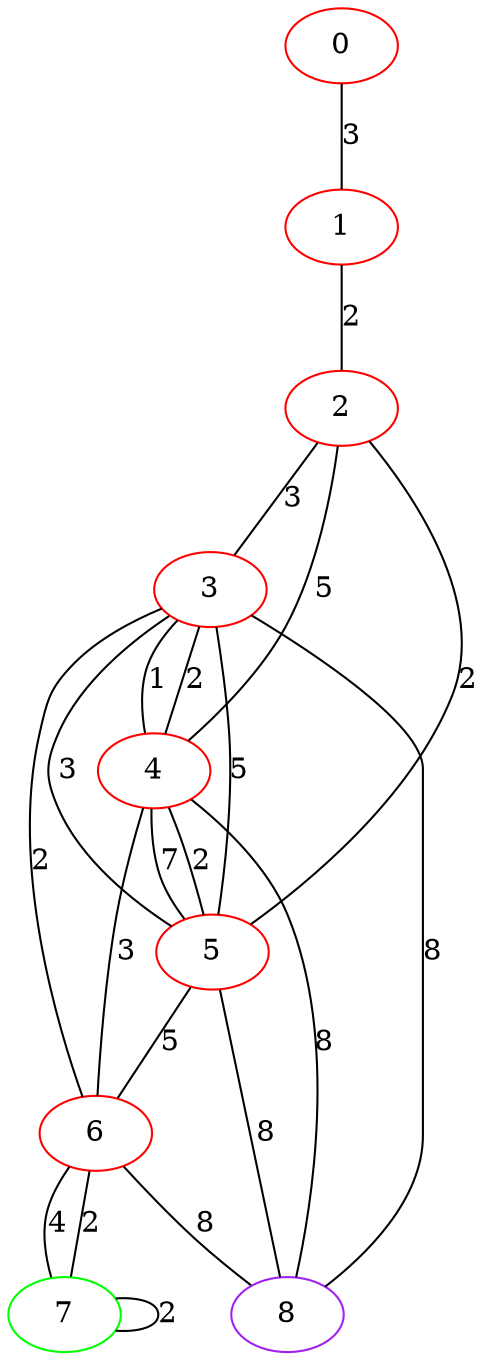 graph "" {
0 [color=red, weight=1];
1 [color=red, weight=1];
2 [color=red, weight=1];
3 [color=red, weight=1];
4 [color=red, weight=1];
5 [color=red, weight=1];
6 [color=red, weight=1];
7 [color=green, weight=2];
8 [color=purple, weight=4];
0 -- 1  [key=0, label=3];
1 -- 2  [key=0, label=2];
2 -- 3  [key=0, label=3];
2 -- 4  [key=0, label=5];
2 -- 5  [key=0, label=2];
3 -- 8  [key=0, label=8];
3 -- 4  [key=0, label=1];
3 -- 4  [key=1, label=2];
3 -- 5  [key=0, label=3];
3 -- 5  [key=1, label=5];
3 -- 6  [key=0, label=2];
4 -- 8  [key=0, label=8];
4 -- 5  [key=0, label=2];
4 -- 5  [key=1, label=7];
4 -- 6  [key=0, label=3];
5 -- 8  [key=0, label=8];
5 -- 6  [key=0, label=5];
6 -- 8  [key=0, label=8];
6 -- 7  [key=0, label=2];
6 -- 7  [key=1, label=4];
7 -- 7  [key=0, label=2];
}
